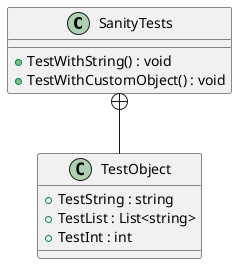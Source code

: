 @startuml
class SanityTests {
    + TestWithString() : void
    + TestWithCustomObject() : void
}
class TestObject {
    + TestString : string
    + TestList : List<string>
    + TestInt : int
}
SanityTests +-- TestObject
@enduml
